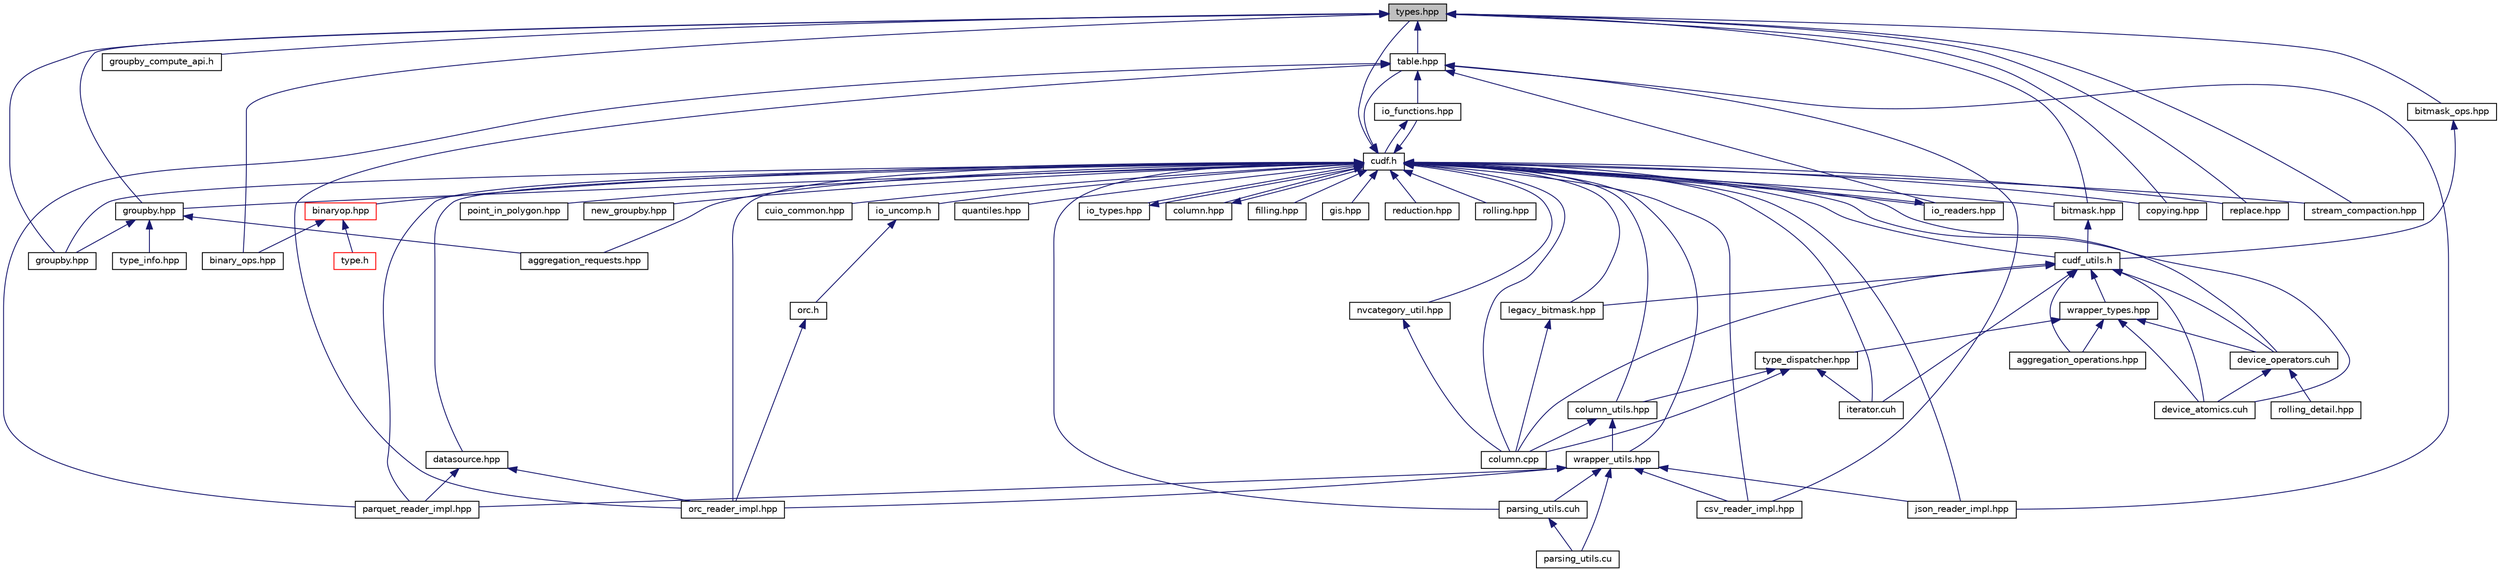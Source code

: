 digraph "types.hpp"
{
  edge [fontname="Helvetica",fontsize="10",labelfontname="Helvetica",labelfontsize="10"];
  node [fontname="Helvetica",fontsize="10",shape=record];
  Node19 [label="types.hpp",height=0.2,width=0.4,color="black", fillcolor="grey75", style="filled", fontcolor="black"];
  Node19 -> Node20 [dir="back",color="midnightblue",fontsize="10",style="solid",fontname="Helvetica"];
  Node20 [label="binary_ops.hpp",height=0.2,width=0.4,color="black", fillcolor="white", style="filled",URL="$binary__ops_8hpp_source.html"];
  Node19 -> Node21 [dir="back",color="midnightblue",fontsize="10",style="solid",fontname="Helvetica"];
  Node21 [label="bitmask_ops.hpp",height=0.2,width=0.4,color="black", fillcolor="white", style="filled",URL="$bitmask__ops_8hpp.html",tooltip="Internal functions for bitmask operations. "];
  Node21 -> Node22 [dir="back",color="midnightblue",fontsize="10",style="solid",fontname="Helvetica"];
  Node22 [label="cudf_utils.h",height=0.2,width=0.4,color="black", fillcolor="white", style="filled",URL="$cudf__utils_8h_source.html"];
  Node22 -> Node23 [dir="back",color="midnightblue",fontsize="10",style="solid",fontname="Helvetica"];
  Node23 [label="legacy_bitmask.hpp",height=0.2,width=0.4,color="black", fillcolor="white", style="filled",URL="$legacy__bitmask_8hpp_source.html"];
  Node23 -> Node24 [dir="back",color="midnightblue",fontsize="10",style="solid",fontname="Helvetica"];
  Node24 [label="column.cpp",height=0.2,width=0.4,color="black", fillcolor="white", style="filled",URL="$column_8cpp.html",tooltip="Operations on GDF columns. "];
  Node22 -> Node24 [dir="back",color="midnightblue",fontsize="10",style="solid",fontname="Helvetica"];
  Node22 -> Node25 [dir="back",color="midnightblue",fontsize="10",style="solid",fontname="Helvetica"];
  Node25 [label="aggregation_operations.hpp",height=0.2,width=0.4,color="black", fillcolor="white", style="filled",URL="$aggregation__operations_8hpp.html",tooltip="This header defines the functors that may be used as aggregation operations for the hash-based groupb..."];
  Node22 -> Node26 [dir="back",color="midnightblue",fontsize="10",style="solid",fontname="Helvetica"];
  Node26 [label="iterator.cuh",height=0.2,width=0.4,color="black", fillcolor="white", style="filled",URL="$iterator_8cuh.html",tooltip="provide column input iterator with/without nulls "];
  Node22 -> Node27 [dir="back",color="midnightblue",fontsize="10",style="solid",fontname="Helvetica"];
  Node27 [label="device_atomics.cuh",height=0.2,width=0.4,color="black", fillcolor="white", style="filled",URL="$device__atomics_8cuh.html",tooltip="overloads for CUDA atomic operations "];
  Node22 -> Node28 [dir="back",color="midnightblue",fontsize="10",style="solid",fontname="Helvetica"];
  Node28 [label="device_operators.cuh",height=0.2,width=0.4,color="black", fillcolor="white", style="filled",URL="$device__operators_8cuh.html",tooltip="definition of the device operators "];
  Node28 -> Node29 [dir="back",color="midnightblue",fontsize="10",style="solid",fontname="Helvetica"];
  Node29 [label="rolling_detail.hpp",height=0.2,width=0.4,color="black", fillcolor="white", style="filled",URL="$rolling__detail_8hpp_source.html"];
  Node28 -> Node27 [dir="back",color="midnightblue",fontsize="10",style="solid",fontname="Helvetica"];
  Node22 -> Node30 [dir="back",color="midnightblue",fontsize="10",style="solid",fontname="Helvetica"];
  Node30 [label="wrapper_types.hpp",height=0.2,width=0.4,color="black", fillcolor="white", style="filled",URL="$wrapper__types_8hpp.html",tooltip="Wrapper structs for for the non-fundamental gdf_dtype types. "];
  Node30 -> Node25 [dir="back",color="midnightblue",fontsize="10",style="solid",fontname="Helvetica"];
  Node30 -> Node27 [dir="back",color="midnightblue",fontsize="10",style="solid",fontname="Helvetica"];
  Node30 -> Node28 [dir="back",color="midnightblue",fontsize="10",style="solid",fontname="Helvetica"];
  Node30 -> Node31 [dir="back",color="midnightblue",fontsize="10",style="solid",fontname="Helvetica"];
  Node31 [label="type_dispatcher.hpp",height=0.2,width=0.4,color="black", fillcolor="white", style="filled",URL="$type__dispatcher_8hpp_source.html"];
  Node31 -> Node24 [dir="back",color="midnightblue",fontsize="10",style="solid",fontname="Helvetica"];
  Node31 -> Node26 [dir="back",color="midnightblue",fontsize="10",style="solid",fontname="Helvetica"];
  Node31 -> Node32 [dir="back",color="midnightblue",fontsize="10",style="solid",fontname="Helvetica"];
  Node32 [label="column_utils.hpp",height=0.2,width=0.4,color="black", fillcolor="white", style="filled",URL="$column__utils_8hpp_source.html"];
  Node32 -> Node24 [dir="back",color="midnightblue",fontsize="10",style="solid",fontname="Helvetica"];
  Node32 -> Node33 [dir="back",color="midnightblue",fontsize="10",style="solid",fontname="Helvetica"];
  Node33 [label="wrapper_utils.hpp",height=0.2,width=0.4,color="black", fillcolor="white", style="filled",URL="$wrapper__utils_8hpp_source.html"];
  Node33 -> Node34 [dir="back",color="midnightblue",fontsize="10",style="solid",fontname="Helvetica"];
  Node34 [label="csv_reader_impl.hpp",height=0.2,width=0.4,color="black", fillcolor="white", style="filled",URL="$csv__reader__impl_8hpp_source.html"];
  Node33 -> Node35 [dir="back",color="midnightblue",fontsize="10",style="solid",fontname="Helvetica"];
  Node35 [label="json_reader_impl.hpp",height=0.2,width=0.4,color="black", fillcolor="white", style="filled",URL="$json__reader__impl_8hpp_source.html"];
  Node33 -> Node36 [dir="back",color="midnightblue",fontsize="10",style="solid",fontname="Helvetica"];
  Node36 [label="orc_reader_impl.hpp",height=0.2,width=0.4,color="black", fillcolor="white", style="filled",URL="$orc__reader__impl_8hpp_source.html"];
  Node33 -> Node37 [dir="back",color="midnightblue",fontsize="10",style="solid",fontname="Helvetica"];
  Node37 [label="parquet_reader_impl.hpp",height=0.2,width=0.4,color="black", fillcolor="white", style="filled",URL="$parquet__reader__impl_8hpp_source.html"];
  Node33 -> Node38 [dir="back",color="midnightblue",fontsize="10",style="solid",fontname="Helvetica"];
  Node38 [label="parsing_utils.cuh",height=0.2,width=0.4,color="black", fillcolor="white", style="filled",URL="$parsing__utils_8cuh.html"];
  Node38 -> Node39 [dir="back",color="midnightblue",fontsize="10",style="solid",fontname="Helvetica"];
  Node39 [label="parsing_utils.cu",height=0.2,width=0.4,color="black", fillcolor="white", style="filled",URL="$parsing__utils_8cu.html"];
  Node33 -> Node39 [dir="back",color="midnightblue",fontsize="10",style="solid",fontname="Helvetica"];
  Node19 -> Node40 [dir="back",color="midnightblue",fontsize="10",style="solid",fontname="Helvetica"];
  Node40 [label="groupby_compute_api.h",height=0.2,width=0.4,color="black", fillcolor="white", style="filled",URL="$groupby__compute__api_8h_source.html"];
  Node19 -> Node41 [dir="back",color="midnightblue",fontsize="10",style="solid",fontname="Helvetica"];
  Node41 [label="groupby.hpp",height=0.2,width=0.4,color="black", fillcolor="white", style="filled",URL="$src_2groupby_2hash_2groupby_8hpp_source.html"];
  Node19 -> Node42 [dir="back",color="midnightblue",fontsize="10",style="solid",fontname="Helvetica"];
  Node42 [label="table.hpp",height=0.2,width=0.4,color="black", fillcolor="white", style="filled",URL="$table_8hpp_source.html"];
  Node42 -> Node34 [dir="back",color="midnightblue",fontsize="10",style="solid",fontname="Helvetica"];
  Node42 -> Node35 [dir="back",color="midnightblue",fontsize="10",style="solid",fontname="Helvetica"];
  Node42 -> Node36 [dir="back",color="midnightblue",fontsize="10",style="solid",fontname="Helvetica"];
  Node42 -> Node37 [dir="back",color="midnightblue",fontsize="10",style="solid",fontname="Helvetica"];
  Node42 -> Node43 [dir="back",color="midnightblue",fontsize="10",style="solid",fontname="Helvetica"];
  Node43 [label="io_functions.hpp",height=0.2,width=0.4,color="black", fillcolor="white", style="filled",URL="$io__functions_8hpp_source.html"];
  Node43 -> Node44 [dir="back",color="midnightblue",fontsize="10",style="solid",fontname="Helvetica"];
  Node44 [label="cudf.h",height=0.2,width=0.4,color="black", fillcolor="white", style="filled",URL="$cudf_8h_source.html"];
  Node44 -> Node23 [dir="back",color="midnightblue",fontsize="10",style="solid",fontname="Helvetica"];
  Node44 -> Node24 [dir="back",color="midnightblue",fontsize="10",style="solid",fontname="Helvetica"];
  Node44 -> Node45 [dir="back",color="midnightblue",fontsize="10",style="solid",fontname="Helvetica"];
  Node45 [label="point_in_polygon.hpp",height=0.2,width=0.4,color="black", fillcolor="white", style="filled",URL="$point__in__polygon_8hpp_source.html"];
  Node44 -> Node46 [dir="back",color="midnightblue",fontsize="10",style="solid",fontname="Helvetica"];
  Node46 [label="new_groupby.hpp",height=0.2,width=0.4,color="black", fillcolor="white", style="filled",URL="$new__groupby_8hpp_source.html"];
  Node44 -> Node47 [dir="back",color="midnightblue",fontsize="10",style="solid",fontname="Helvetica"];
  Node47 [label="aggregation_requests.hpp",height=0.2,width=0.4,color="black", fillcolor="white", style="filled",URL="$aggregation__requests_8hpp_source.html"];
  Node44 -> Node41 [dir="back",color="midnightblue",fontsize="10",style="solid",fontname="Helvetica"];
  Node44 -> Node48 [dir="back",color="midnightblue",fontsize="10",style="solid",fontname="Helvetica"];
  Node48 [label="io_uncomp.h",height=0.2,width=0.4,color="black", fillcolor="white", style="filled",URL="$io__uncomp_8h_source.html"];
  Node48 -> Node49 [dir="back",color="midnightblue",fontsize="10",style="solid",fontname="Helvetica"];
  Node49 [label="orc.h",height=0.2,width=0.4,color="black", fillcolor="white", style="filled",URL="$orc_8h_source.html"];
  Node49 -> Node36 [dir="back",color="midnightblue",fontsize="10",style="solid",fontname="Helvetica"];
  Node44 -> Node34 [dir="back",color="midnightblue",fontsize="10",style="solid",fontname="Helvetica"];
  Node44 -> Node50 [dir="back",color="midnightblue",fontsize="10",style="solid",fontname="Helvetica"];
  Node50 [label="cuio_common.hpp",height=0.2,width=0.4,color="black", fillcolor="white", style="filled",URL="$cuio__common_8hpp_source.html"];
  Node44 -> Node35 [dir="back",color="midnightblue",fontsize="10",style="solid",fontname="Helvetica"];
  Node44 -> Node36 [dir="back",color="midnightblue",fontsize="10",style="solid",fontname="Helvetica"];
  Node44 -> Node37 [dir="back",color="midnightblue",fontsize="10",style="solid",fontname="Helvetica"];
  Node44 -> Node51 [dir="back",color="midnightblue",fontsize="10",style="solid",fontname="Helvetica"];
  Node51 [label="datasource.hpp",height=0.2,width=0.4,color="black", fillcolor="white", style="filled",URL="$datasource_8hpp_source.html"];
  Node51 -> Node36 [dir="back",color="midnightblue",fontsize="10",style="solid",fontname="Helvetica"];
  Node51 -> Node37 [dir="back",color="midnightblue",fontsize="10",style="solid",fontname="Helvetica"];
  Node44 -> Node38 [dir="back",color="midnightblue",fontsize="10",style="solid",fontname="Helvetica"];
  Node44 -> Node33 [dir="back",color="midnightblue",fontsize="10",style="solid",fontname="Helvetica"];
  Node44 -> Node26 [dir="back",color="midnightblue",fontsize="10",style="solid",fontname="Helvetica"];
  Node44 -> Node52 [dir="back",color="midnightblue",fontsize="10",style="solid",fontname="Helvetica"];
  Node52 [label="quantiles.hpp",height=0.2,width=0.4,color="black", fillcolor="white", style="filled",URL="$quantiles_8hpp_source.html"];
  Node44 -> Node53 [dir="back",color="midnightblue",fontsize="10",style="solid",fontname="Helvetica"];
  Node53 [label="nvcategory_util.hpp",height=0.2,width=0.4,color="black", fillcolor="white", style="filled",URL="$nvcategory__util_8hpp_source.html"];
  Node53 -> Node24 [dir="back",color="midnightblue",fontsize="10",style="solid",fontname="Helvetica"];
  Node44 -> Node32 [dir="back",color="midnightblue",fontsize="10",style="solid",fontname="Helvetica"];
  Node44 -> Node22 [dir="back",color="midnightblue",fontsize="10",style="solid",fontname="Helvetica"];
  Node44 -> Node27 [dir="back",color="midnightblue",fontsize="10",style="solid",fontname="Helvetica"];
  Node44 -> Node28 [dir="back",color="midnightblue",fontsize="10",style="solid",fontname="Helvetica"];
  Node44 -> Node54 [dir="back",color="midnightblue",fontsize="10",style="solid",fontname="Helvetica"];
  Node54 [label="binaryop.hpp",height=0.2,width=0.4,color="red", fillcolor="white", style="filled",URL="$binaryop_8hpp_source.html"];
  Node54 -> Node55 [dir="back",color="midnightblue",fontsize="10",style="solid",fontname="Helvetica"];
  Node55 [label="type.h",height=0.2,width=0.4,color="red", fillcolor="white", style="filled",URL="$type_8h_source.html"];
  Node54 -> Node20 [dir="back",color="midnightblue",fontsize="10",style="solid",fontname="Helvetica"];
  Node44 -> Node58 [dir="back",color="midnightblue",fontsize="10",style="solid",fontname="Helvetica"];
  Node58 [label="io_types.hpp",height=0.2,width=0.4,color="black", fillcolor="white", style="filled",URL="$io__types_8hpp_source.html"];
  Node58 -> Node44 [dir="back",color="midnightblue",fontsize="10",style="solid",fontname="Helvetica"];
  Node44 -> Node43 [dir="back",color="midnightblue",fontsize="10",style="solid",fontname="Helvetica"];
  Node44 -> Node42 [dir="back",color="midnightblue",fontsize="10",style="solid",fontname="Helvetica"];
  Node44 -> Node19 [dir="back",color="midnightblue",fontsize="10",style="solid",fontname="Helvetica"];
  Node44 -> Node59 [dir="back",color="midnightblue",fontsize="10",style="solid",fontname="Helvetica"];
  Node59 [label="io_readers.hpp",height=0.2,width=0.4,color="black", fillcolor="white", style="filled",URL="$io__readers_8hpp_source.html"];
  Node59 -> Node44 [dir="back",color="midnightblue",fontsize="10",style="solid",fontname="Helvetica"];
  Node44 -> Node60 [dir="back",color="midnightblue",fontsize="10",style="solid",fontname="Helvetica"];
  Node60 [label="column.hpp",height=0.2,width=0.4,color="black", fillcolor="white", style="filled",URL="$column_8hpp_source.html"];
  Node60 -> Node44 [dir="back",color="midnightblue",fontsize="10",style="solid",fontname="Helvetica"];
  Node44 -> Node61 [dir="back",color="midnightblue",fontsize="10",style="solid",fontname="Helvetica"];
  Node61 [label="copying.hpp",height=0.2,width=0.4,color="black", fillcolor="white", style="filled",URL="$copying_8hpp_source.html"];
  Node44 -> Node62 [dir="back",color="midnightblue",fontsize="10",style="solid",fontname="Helvetica"];
  Node62 [label="filling.hpp",height=0.2,width=0.4,color="black", fillcolor="white", style="filled",URL="$filling_8hpp_source.html"];
  Node44 -> Node63 [dir="back",color="midnightblue",fontsize="10",style="solid",fontname="Helvetica"];
  Node63 [label="gis.hpp",height=0.2,width=0.4,color="black", fillcolor="white", style="filled",URL="$gis_8hpp_source.html"];
  Node44 -> Node64 [dir="back",color="midnightblue",fontsize="10",style="solid",fontname="Helvetica"];
  Node64 [label="groupby.hpp",height=0.2,width=0.4,color="black", fillcolor="white", style="filled",URL="$include_2cudf_2groupby_8hpp_source.html"];
  Node64 -> Node47 [dir="back",color="midnightblue",fontsize="10",style="solid",fontname="Helvetica"];
  Node64 -> Node65 [dir="back",color="midnightblue",fontsize="10",style="solid",fontname="Helvetica"];
  Node65 [label="type_info.hpp",height=0.2,width=0.4,color="black", fillcolor="white", style="filled",URL="$type__info_8hpp.html",tooltip="Type info traits used in hash-based groupby. "];
  Node64 -> Node41 [dir="back",color="midnightblue",fontsize="10",style="solid",fontname="Helvetica"];
  Node44 -> Node66 [dir="back",color="midnightblue",fontsize="10",style="solid",fontname="Helvetica"];
  Node66 [label="bitmask.hpp",height=0.2,width=0.4,color="black", fillcolor="white", style="filled",URL="$bitmask_8hpp_source.html"];
  Node66 -> Node22 [dir="back",color="midnightblue",fontsize="10",style="solid",fontname="Helvetica"];
  Node44 -> Node67 [dir="back",color="midnightblue",fontsize="10",style="solid",fontname="Helvetica"];
  Node67 [label="reduction.hpp",height=0.2,width=0.4,color="black", fillcolor="white", style="filled",URL="$reduction_8hpp_source.html"];
  Node44 -> Node68 [dir="back",color="midnightblue",fontsize="10",style="solid",fontname="Helvetica"];
  Node68 [label="replace.hpp",height=0.2,width=0.4,color="black", fillcolor="white", style="filled",URL="$replace_8hpp_source.html"];
  Node44 -> Node69 [dir="back",color="midnightblue",fontsize="10",style="solid",fontname="Helvetica"];
  Node69 [label="rolling.hpp",height=0.2,width=0.4,color="black", fillcolor="white", style="filled",URL="$rolling_8hpp_source.html"];
  Node44 -> Node70 [dir="back",color="midnightblue",fontsize="10",style="solid",fontname="Helvetica"];
  Node70 [label="stream_compaction.hpp",height=0.2,width=0.4,color="black", fillcolor="white", style="filled",URL="$stream__compaction_8hpp_source.html"];
  Node42 -> Node59 [dir="back",color="midnightblue",fontsize="10",style="solid",fontname="Helvetica"];
  Node19 -> Node61 [dir="back",color="midnightblue",fontsize="10",style="solid",fontname="Helvetica"];
  Node19 -> Node64 [dir="back",color="midnightblue",fontsize="10",style="solid",fontname="Helvetica"];
  Node19 -> Node66 [dir="back",color="midnightblue",fontsize="10",style="solid",fontname="Helvetica"];
  Node19 -> Node68 [dir="back",color="midnightblue",fontsize="10",style="solid",fontname="Helvetica"];
  Node19 -> Node70 [dir="back",color="midnightblue",fontsize="10",style="solid",fontname="Helvetica"];
}
